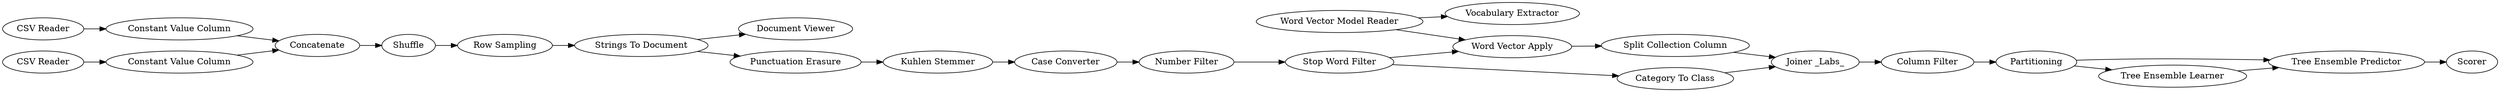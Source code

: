 digraph {
	21 -> 23
	7 -> 8
	28 -> 96
	4 -> 5
	23 -> 24
	305 -> 311
	21 -> 22
	2 -> 4
	22 -> 23
	311 -> 98
	12 -> 13
	97 -> 311
	13 -> 305
	316 -> 7
	98 -> 21
	9 -> 27
	11 -> 12
	96 -> 97
	3 -> 5
	28 -> 100
	7 -> 9
	13 -> 96
	5 -> 6
	27 -> 11
	6 -> 316
	1 -> 3
	27 [label="Kuhlen Stemmer"]
	7 [label="Strings To Document"]
	9 [label="Punctuation Erasure"]
	97 [label="Split Collection Column"]
	21 [label=Partitioning]
	8 [label="Document Viewer"]
	3 [label="Constant Value Column"]
	24 [label=Scorer]
	98 [label="Column Filter"]
	316 [label="Row Sampling"]
	311 [label="Joiner _Labs_"]
	6 [label=Shuffle]
	12 [label="Number Filter"]
	1 [label="CSV Reader"]
	22 [label="Tree Ensemble Learner"]
	28 [label="Word Vector Model Reader"]
	11 [label="Case Converter"]
	4 [label="Constant Value Column"]
	23 [label="Tree Ensemble Predictor"]
	100 [label="Vocabulary Extractor"]
	5 [label=Concatenate]
	13 [label="Stop Word Filter"]
	96 [label="Word Vector Apply"]
	305 [label="Category To Class"]
	2 [label="CSV Reader"]
	rankdir=LR
}
